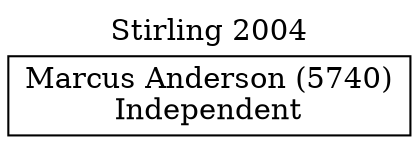 // House preference flow
digraph "Marcus Anderson (5740)_Stirling_2004" {
	graph [label="Stirling 2004" labelloc=t mclimit=10]
	node [shape=box]
	"Marcus Anderson (5740)" [label="Marcus Anderson (5740)
Independent"]
}
